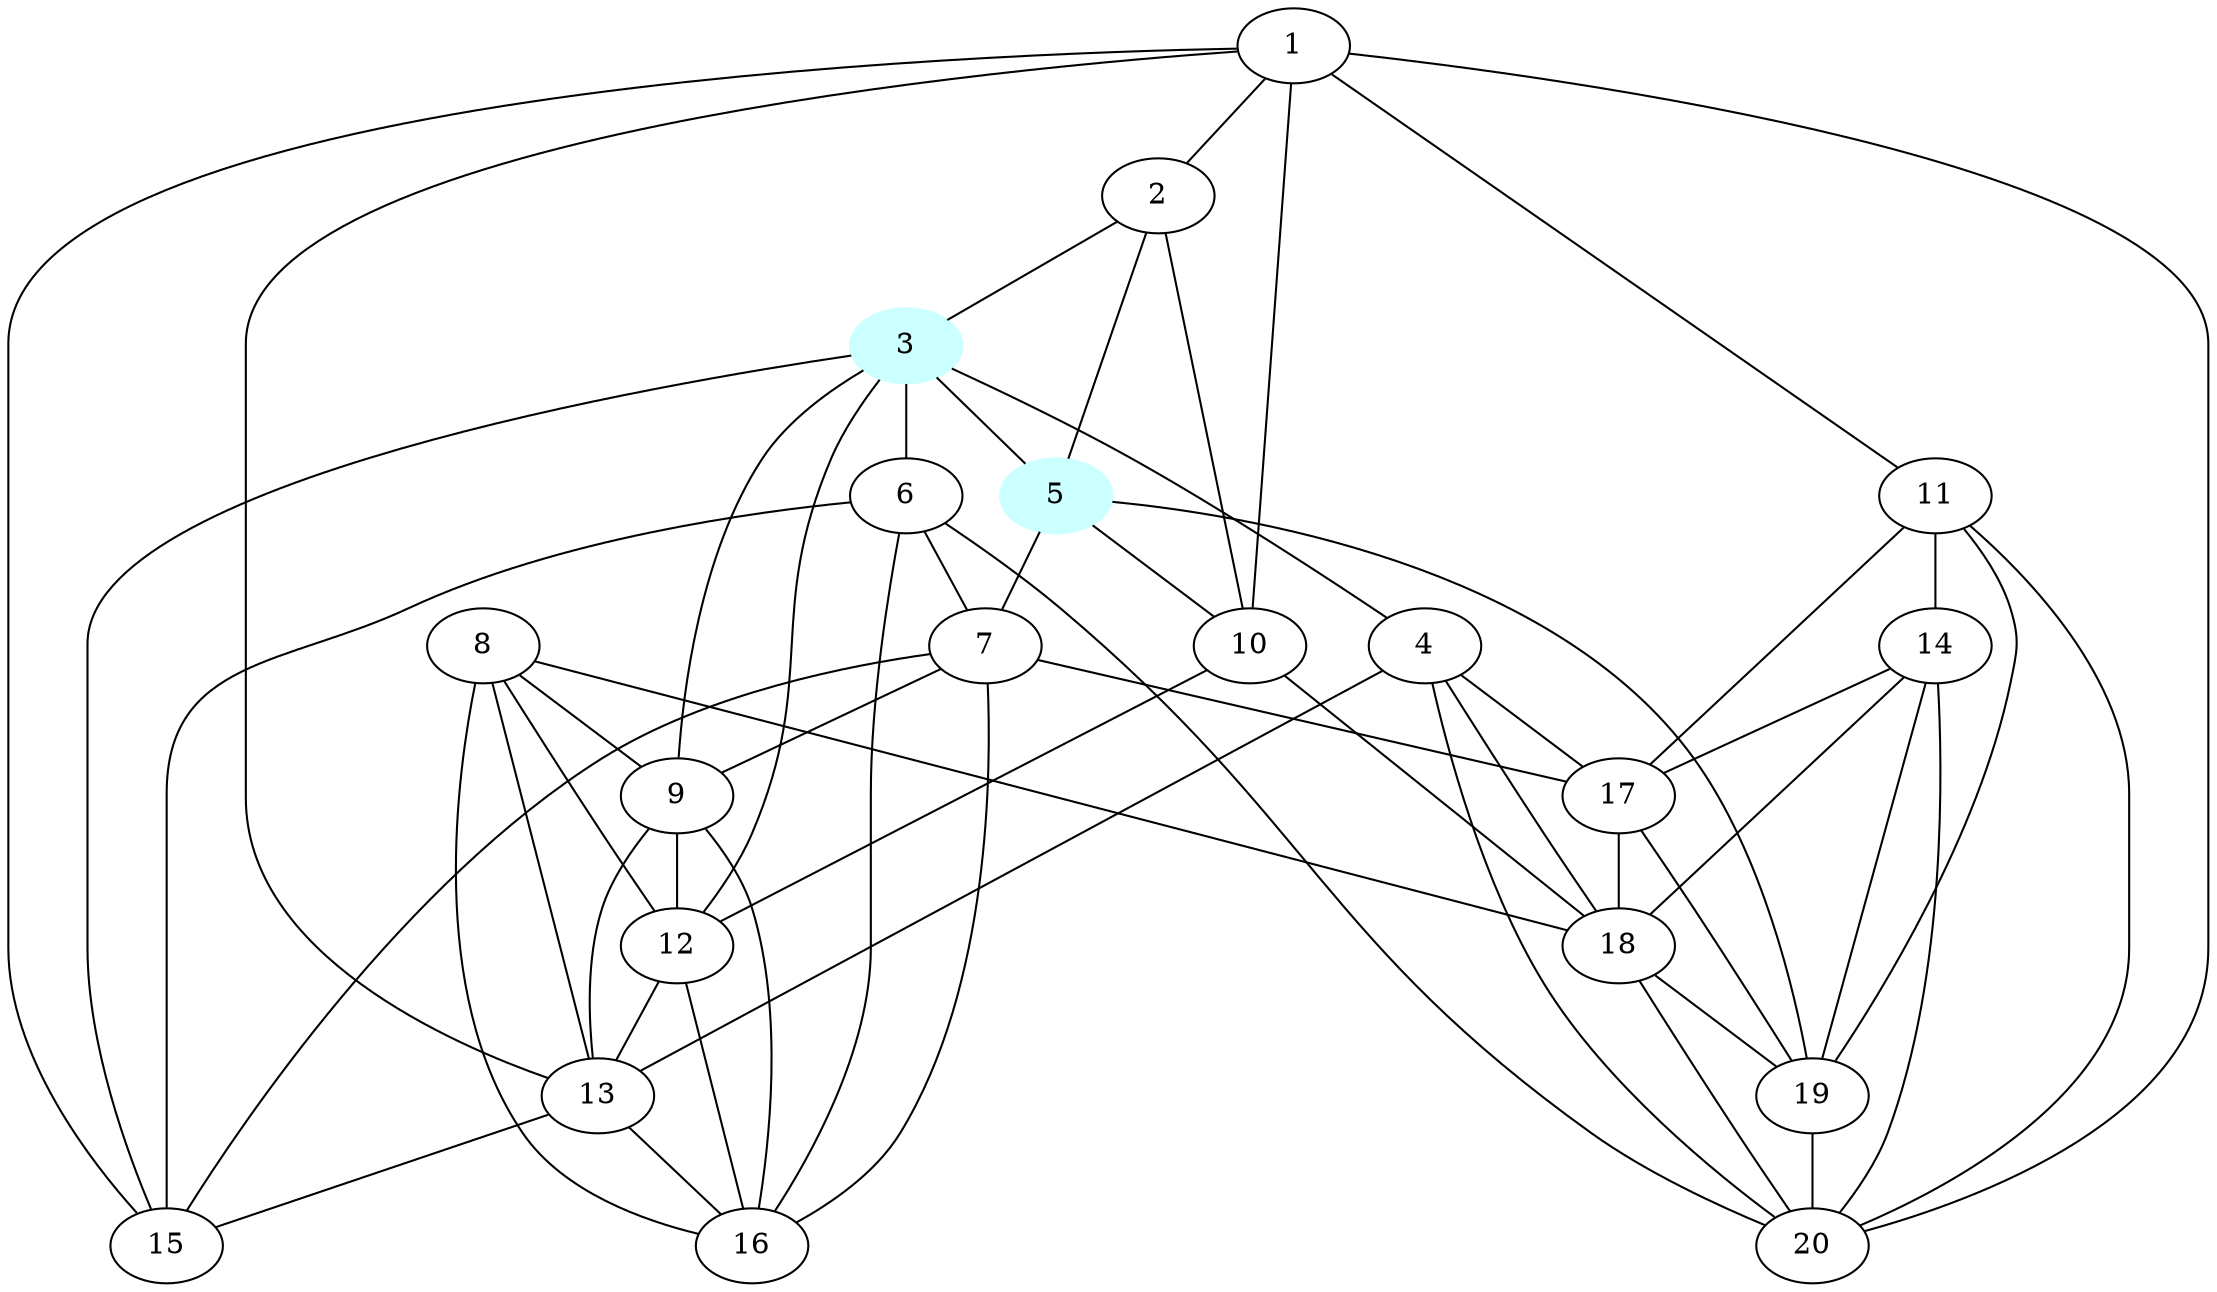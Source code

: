 graph G {
    3 [style=filled, color="#CCFFFF"];
    5 [style=filled, color="#CCFFFF"];
    1 -- 2 [len= 2]
    1 -- 10 [len= 2]
    1 -- 11 [len= 2]
    1 -- 13 [len= 2]
    1 -- 15 [len= 2]
    1 -- 20 [len= 2]
    2 -- 3 [len= 2]
    2 -- 5 [len= 2]
    2 -- 10 [len= 2]
    3 -- 4 [len= 2]
    3 -- 5 [len= 2]
    3 -- 6 [len= 2]
    3 -- 9 [len= 2]
    3 -- 12 [len= 2]
    3 -- 15 [len= 2]
    4 -- 13 [len= 2]
    4 -- 17 [len= 2]
    4 -- 18 [len= 2]
    4 -- 20 [len= 2]
    5 -- 7 [len= 2]
    5 -- 10 [len= 2]
    5 -- 19 [len= 2]
    6 -- 7 [len= 2]
    6 -- 15 [len= 2]
    6 -- 16 [len= 2]
    6 -- 20 [len= 2]
    7 -- 9 [len= 2]
    7 -- 15 [len= 2]
    7 -- 16 [len= 2]
    7 -- 17 [len= 2]
    8 -- 9 [len= 2]
    8 -- 12 [len= 2]
    8 -- 13 [len= 2]
    8 -- 16 [len= 2]
    8 -- 18 [len= 2]
    9 -- 12 [len= 2]
    9 -- 13 [len= 2]
    9 -- 16 [len= 2]
    10 -- 12 [len= 2]
    10 -- 18 [len= 2]
    11 -- 14 [len= 2]
    11 -- 17 [len= 2]
    11 -- 19 [len= 2]
    11 -- 20 [len= 2]
    12 -- 13 [len= 2]
    12 -- 16 [len= 2]
    13 -- 15 [len= 2]
    13 -- 16 [len= 2]
    14 -- 17 [len= 2]
    14 -- 18 [len= 2]
    14 -- 19 [len= 2]
    14 -- 20 [len= 2]
    17 -- 18 [len= 2]
    17 -- 19 [len= 2]
    18 -- 19 [len= 2]
    18 -- 20 [len= 2]
    19 -- 20 [len= 2]
}
